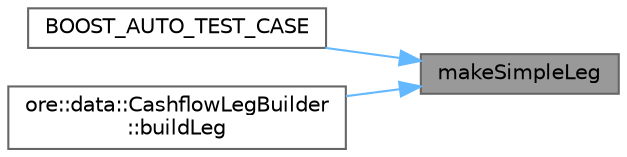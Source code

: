 digraph "makeSimpleLeg"
{
 // INTERACTIVE_SVG=YES
 // LATEX_PDF_SIZE
  bgcolor="transparent";
  edge [fontname=Helvetica,fontsize=10,labelfontname=Helvetica,labelfontsize=10];
  node [fontname=Helvetica,fontsize=10,shape=box,height=0.2,width=0.4];
  rankdir="RL";
  Node1 [label="makeSimpleLeg",height=0.2,width=0.4,color="gray40", fillcolor="grey60", style="filled", fontcolor="black",tooltip=" "];
  Node1 -> Node2 [dir="back",color="steelblue1",style="solid"];
  Node2 [label="BOOST_AUTO_TEST_CASE",height=0.2,width=0.4,color="grey40", fillcolor="white", style="filled",URL="$test_2legdata_8cpp.html#aca45e6d9fafe8d7988bef4628eb9adb2",tooltip=" "];
  Node1 -> Node3 [dir="back",color="steelblue1",style="solid"];
  Node3 [label="ore::data::CashflowLegBuilder\l::buildLeg",height=0.2,width=0.4,color="grey40", fillcolor="white", style="filled",URL="$classore_1_1data_1_1_cashflow_leg_builder.html#aea285351d9f3458189a9e2d965349d23",tooltip=" "];
}
